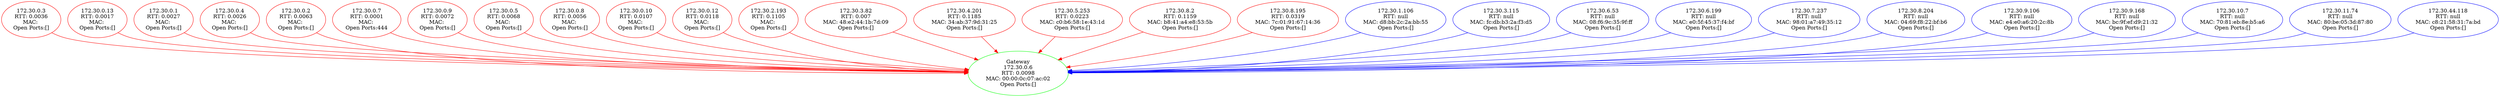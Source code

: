 // LAN Visualization
digraph {
	node [color=green]
	"172.30.0.6" [label="Gateway
172.30.0.6
RTT: 0.0098
MAC: 00:00:0c:07:ac:02
Open Ports:[]"]
	node [color=red]
	edge [color=red]
	"172.30.0.3" [label="172.30.0.3
RTT: 0.0036
MAC: 
Open Ports:[]"]
	"172.30.0.3" -> "172.30.0.6"
	node [color=red]
	edge [color=red]
	"172.30.0.13" [label="172.30.0.13
RTT: 0.0017
MAC: 
Open Ports:[]"]
	"172.30.0.13" -> "172.30.0.6"
	node [color=red]
	edge [color=red]
	"172.30.0.1" [label="172.30.0.1
RTT: 0.0027
MAC: 
Open Ports:[]"]
	"172.30.0.1" -> "172.30.0.6"
	node [color=red]
	edge [color=red]
	"172.30.0.4" [label="172.30.0.4
RTT: 0.0026
MAC: 
Open Ports:[]"]
	"172.30.0.4" -> "172.30.0.6"
	node [color=red]
	edge [color=red]
	"172.30.0.2" [label="172.30.0.2
RTT: 0.0063
MAC: 
Open Ports:[]"]
	"172.30.0.2" -> "172.30.0.6"
	node [color=red]
	edge [color=red]
	"172.30.0.7" [label="172.30.0.7
RTT: 0.0001
MAC: 
Open Ports:444"]
	"172.30.0.7" -> "172.30.0.6"
	node [color=red]
	edge [color=red]
	"172.30.0.9" [label="172.30.0.9
RTT: 0.0072
MAC: 
Open Ports:[]"]
	"172.30.0.9" -> "172.30.0.6"
	node [color=red]
	edge [color=red]
	"172.30.0.5" [label="172.30.0.5
RTT: 0.0068
MAC: 
Open Ports:[]"]
	"172.30.0.5" -> "172.30.0.6"
	node [color=red]
	edge [color=red]
	"172.30.0.8" [label="172.30.0.8
RTT: 0.0056
MAC: 
Open Ports:[]"]
	"172.30.0.8" -> "172.30.0.6"
	node [color=red]
	edge [color=red]
	"172.30.0.10" [label="172.30.0.10
RTT: 0.0107
MAC: 
Open Ports:[]"]
	"172.30.0.10" -> "172.30.0.6"
	node [color=red]
	edge [color=red]
	"172.30.0.12" [label="172.30.0.12
RTT: 0.0118
MAC: 
Open Ports:[]"]
	"172.30.0.12" -> "172.30.0.6"
	node [color=red]
	edge [color=red]
	"172.30.2.193" [label="172.30.2.193
RTT: 0.1105
MAC: 
Open Ports:[]"]
	"172.30.2.193" -> "172.30.0.6"
	node [color=red]
	edge [color=red]
	"172.30.3.82" [label="172.30.3.82
RTT: 0.007
MAC: 48:e2:44:1b:7d:09
Open Ports:[]"]
	"172.30.3.82" -> "172.30.0.6"
	node [color=red]
	edge [color=red]
	"172.30.4.201" [label="172.30.4.201
RTT: 0.1185
MAC: 34:ab:37:9d:31:25
Open Ports:[]"]
	"172.30.4.201" -> "172.30.0.6"
	node [color=red]
	edge [color=red]
	"172.30.5.253" [label="172.30.5.253
RTT: 0.0223
MAC: c0:b6:58:1e:43:1d
Open Ports:[]"]
	"172.30.5.253" -> "172.30.0.6"
	node [color=red]
	edge [color=red]
	"172.30.8.2" [label="172.30.8.2
RTT: 0.1159
MAC: b8:41:a4:e8:53:5b
Open Ports:[]"]
	"172.30.8.2" -> "172.30.0.6"
	node [color=red]
	edge [color=red]
	"172.30.8.195" [label="172.30.8.195
RTT: 0.0319
MAC: 7c:01:91:67:14:36
Open Ports:[]"]
	"172.30.8.195" -> "172.30.0.6"
	node [color=blue]
	edge [color=blue]
	"172.30.1.106" [label="172.30.1.106
RTT: null
MAC: d8:bb:2c:2a:bb:55
Open Ports:[]"]
	"172.30.1.106" -> "172.30.0.6"
	node [color=blue]
	edge [color=blue]
	"172.30.3.115" [label="172.30.3.115
RTT: null
MAC: fc:db:b3:2a:f3:d5
Open Ports:[]"]
	"172.30.3.115" -> "172.30.0.6"
	node [color=blue]
	edge [color=blue]
	"172.30.6.53" [label="172.30.6.53
RTT: null
MAC: 08:f6:9c:35:9f:ff
Open Ports:[]"]
	"172.30.6.53" -> "172.30.0.6"
	node [color=blue]
	edge [color=blue]
	"172.30.6.199" [label="172.30.6.199
RTT: null
MAC: e0:5f:45:37:f4:bf
Open Ports:[]"]
	"172.30.6.199" -> "172.30.0.6"
	node [color=blue]
	edge [color=blue]
	"172.30.7.237" [label="172.30.7.237
RTT: null
MAC: 98:01:a7:49:35:12
Open Ports:[]"]
	"172.30.7.237" -> "172.30.0.6"
	node [color=blue]
	edge [color=blue]
	"172.30.8.204" [label="172.30.8.204
RTT: null
MAC: 04:69:f8:22:bf:b6
Open Ports:[]"]
	"172.30.8.204" -> "172.30.0.6"
	node [color=blue]
	edge [color=blue]
	"172.30.9.106" [label="172.30.9.106
RTT: null
MAC: e4:e0:a6:20:2c:8b
Open Ports:[]"]
	"172.30.9.106" -> "172.30.0.6"
	node [color=blue]
	edge [color=blue]
	"172.30.9.168" [label="172.30.9.168
RTT: null
MAC: bc:9f:ef:d9:21:32
Open Ports:[]"]
	"172.30.9.168" -> "172.30.0.6"
	node [color=blue]
	edge [color=blue]
	"172.30.10.7" [label="172.30.10.7
RTT: null
MAC: 70:81:eb:8e:b5:a6
Open Ports:[]"]
	"172.30.10.7" -> "172.30.0.6"
	node [color=blue]
	edge [color=blue]
	"172.30.11.74" [label="172.30.11.74
RTT: null
MAC: 80:be:05:3d:87:80
Open Ports:[]"]
	"172.30.11.74" -> "172.30.0.6"
	node [color=blue]
	edge [color=blue]
	"172.30.44.118" [label="172.30.44.118
RTT: null
MAC: c8:21:58:31:7a:bd
Open Ports:[]"]
	"172.30.44.118" -> "172.30.0.6"
}

